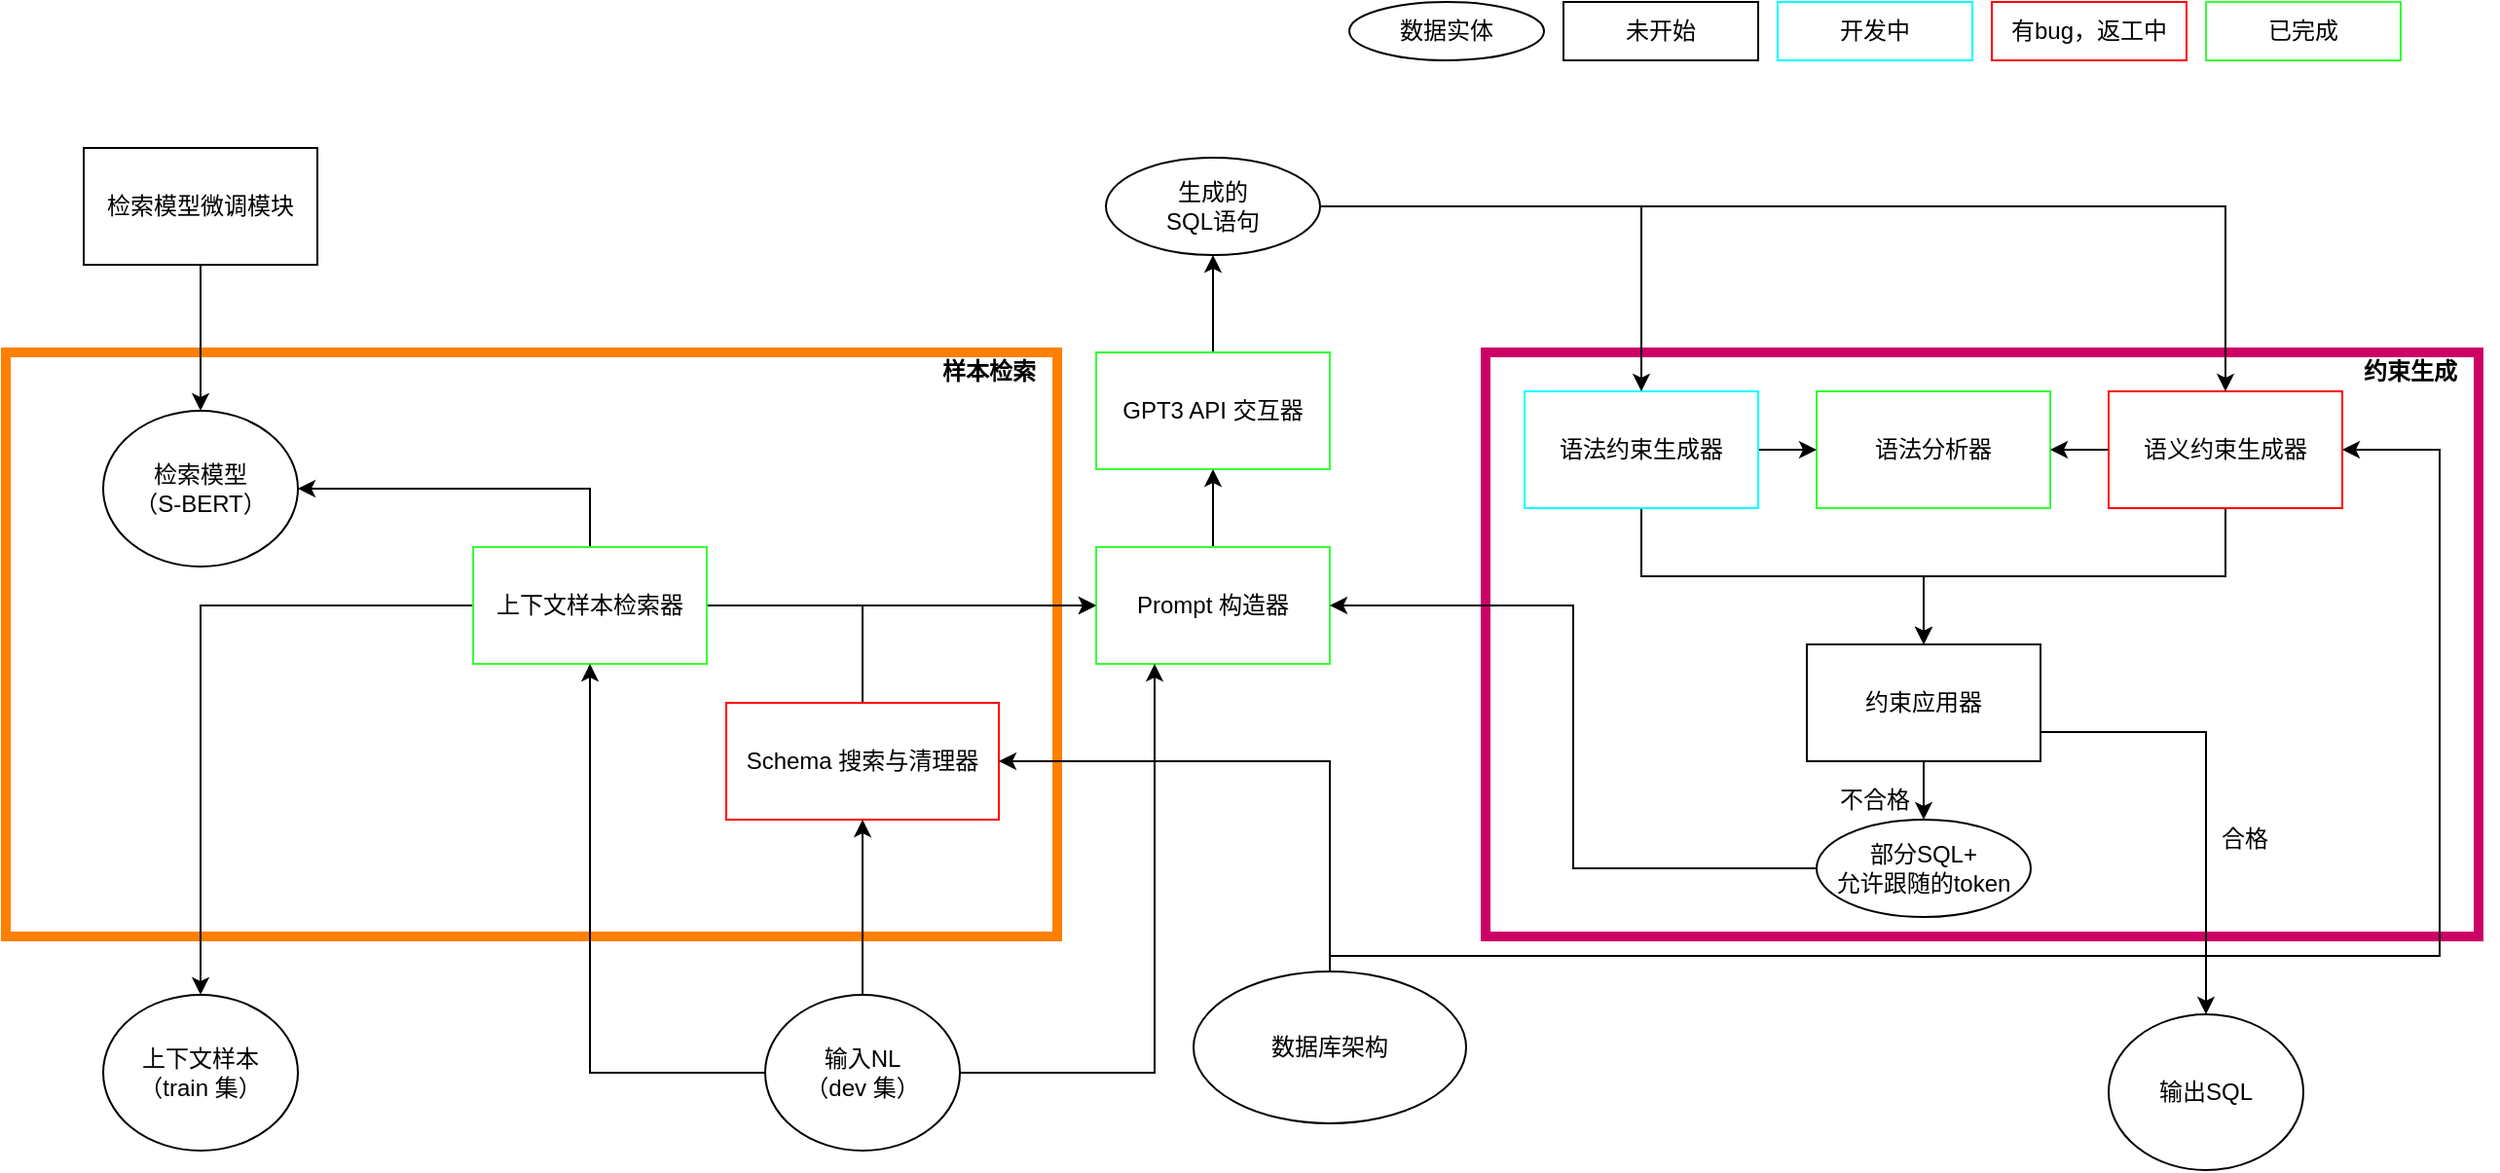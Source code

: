 <mxfile version="13.3.5" type="device"><diagram id="4Gw0TRm_Tm70geLwstTO" name="第 1 页"><mxGraphModel dx="1422" dy="822" grid="1" gridSize="10" guides="1" tooltips="1" connect="1" arrows="1" fold="1" page="1" pageScale="1" pageWidth="1800" pageHeight="10000" math="0" shadow="0"><root><mxCell id="0"/><mxCell id="1" parent="0"/><mxCell id="ernMmO2G-az965fIMR8r-57" value="" style="rounded=0;whiteSpace=wrap;html=1;strokeColor=#CC0066;fillColor=none;strokeWidth=5;" parent="1" vertex="1"><mxGeometry x="860" y="340" width="510" height="300" as="geometry"/></mxCell><mxCell id="ernMmO2G-az965fIMR8r-50" value="" style="rounded=0;whiteSpace=wrap;html=1;strokeColor=#FF8000;fillColor=none;strokeWidth=5;" parent="1" vertex="1"><mxGeometry x="100" y="340" width="540" height="300" as="geometry"/></mxCell><mxCell id="ernMmO2G-az965fIMR8r-16" style="edgeStyle=orthogonalEdgeStyle;rounded=0;orthogonalLoop=1;jettySize=auto;html=1;exitX=0.5;exitY=0;exitDx=0;exitDy=0;entryX=1;entryY=0.5;entryDx=0;entryDy=0;" parent="1" source="ernMmO2G-az965fIMR8r-1" target="ernMmO2G-az965fIMR8r-9" edge="1"><mxGeometry relative="1" as="geometry"/></mxCell><mxCell id="ernMmO2G-az965fIMR8r-17" style="edgeStyle=orthogonalEdgeStyle;rounded=0;orthogonalLoop=1;jettySize=auto;html=1;exitX=0;exitY=0.5;exitDx=0;exitDy=0;entryX=0.5;entryY=0;entryDx=0;entryDy=0;" parent="1" source="ernMmO2G-az965fIMR8r-1" target="ernMmO2G-az965fIMR8r-8" edge="1"><mxGeometry relative="1" as="geometry"/></mxCell><mxCell id="ernMmO2G-az965fIMR8r-21" style="edgeStyle=orthogonalEdgeStyle;rounded=0;orthogonalLoop=1;jettySize=auto;html=1;exitX=1;exitY=0.5;exitDx=0;exitDy=0;entryX=0;entryY=0.5;entryDx=0;entryDy=0;" parent="1" source="ernMmO2G-az965fIMR8r-1" target="ernMmO2G-az965fIMR8r-2" edge="1"><mxGeometry relative="1" as="geometry"/></mxCell><mxCell id="ernMmO2G-az965fIMR8r-1" value="上下文样本检索器" style="rounded=0;whiteSpace=wrap;html=1;strokeColor=#33FF33;" parent="1" vertex="1"><mxGeometry x="340" y="440" width="120" height="60" as="geometry"/></mxCell><mxCell id="ernMmO2G-az965fIMR8r-5" style="edgeStyle=orthogonalEdgeStyle;rounded=0;orthogonalLoop=1;jettySize=auto;html=1;exitX=0.5;exitY=0;exitDx=0;exitDy=0;entryX=0.5;entryY=1;entryDx=0;entryDy=0;" parent="1" source="ernMmO2G-az965fIMR8r-2" target="ernMmO2G-az965fIMR8r-3" edge="1"><mxGeometry relative="1" as="geometry"/></mxCell><mxCell id="ernMmO2G-az965fIMR8r-2" value="Prompt 构造器" style="rounded=0;whiteSpace=wrap;html=1;strokeColor=#33FF33;" parent="1" vertex="1"><mxGeometry x="660" y="440" width="120" height="60" as="geometry"/></mxCell><mxCell id="ernMmO2G-az965fIMR8r-35" style="edgeStyle=orthogonalEdgeStyle;rounded=0;orthogonalLoop=1;jettySize=auto;html=1;exitX=0.5;exitY=0;exitDx=0;exitDy=0;entryX=0.5;entryY=1;entryDx=0;entryDy=0;" parent="1" source="ernMmO2G-az965fIMR8r-3" target="ernMmO2G-az965fIMR8r-34" edge="1"><mxGeometry relative="1" as="geometry"/></mxCell><mxCell id="ernMmO2G-az965fIMR8r-3" value="GPT3 API 交互器" style="rounded=0;whiteSpace=wrap;html=1;strokeColor=#33FF33;" parent="1" vertex="1"><mxGeometry x="660" y="340" width="120" height="60" as="geometry"/></mxCell><mxCell id="ernMmO2G-az965fIMR8r-22" style="edgeStyle=orthogonalEdgeStyle;rounded=0;orthogonalLoop=1;jettySize=auto;html=1;exitX=0.5;exitY=0;exitDx=0;exitDy=0;entryX=0;entryY=0.5;entryDx=0;entryDy=0;" parent="1" source="ernMmO2G-az965fIMR8r-4" target="ernMmO2G-az965fIMR8r-2" edge="1"><mxGeometry relative="1" as="geometry"/></mxCell><mxCell id="ernMmO2G-az965fIMR8r-4" value="Schema 搜索与清理器" style="rounded=0;whiteSpace=wrap;html=1;strokeColor=#FF0000;" parent="1" vertex="1"><mxGeometry x="470" y="520" width="140" height="60" as="geometry"/></mxCell><mxCell id="ernMmO2G-az965fIMR8r-23" style="edgeStyle=orthogonalEdgeStyle;rounded=0;orthogonalLoop=1;jettySize=auto;html=1;exitX=0;exitY=0.5;exitDx=0;exitDy=0;entryX=0.5;entryY=1;entryDx=0;entryDy=0;" parent="1" source="ernMmO2G-az965fIMR8r-6" target="ernMmO2G-az965fIMR8r-1" edge="1"><mxGeometry relative="1" as="geometry"/></mxCell><mxCell id="ernMmO2G-az965fIMR8r-25" style="edgeStyle=orthogonalEdgeStyle;rounded=0;orthogonalLoop=1;jettySize=auto;html=1;exitX=0.5;exitY=0;exitDx=0;exitDy=0;entryX=0.5;entryY=1;entryDx=0;entryDy=0;" parent="1" source="ernMmO2G-az965fIMR8r-6" target="ernMmO2G-az965fIMR8r-4" edge="1"><mxGeometry relative="1" as="geometry"/></mxCell><mxCell id="ernMmO2G-az965fIMR8r-26" style="edgeStyle=orthogonalEdgeStyle;rounded=0;orthogonalLoop=1;jettySize=auto;html=1;exitX=1;exitY=0.5;exitDx=0;exitDy=0;entryX=0.25;entryY=1;entryDx=0;entryDy=0;" parent="1" source="ernMmO2G-az965fIMR8r-6" target="ernMmO2G-az965fIMR8r-2" edge="1"><mxGeometry relative="1" as="geometry"/></mxCell><mxCell id="ernMmO2G-az965fIMR8r-6" value="输入NL&lt;br&gt;（dev 集）" style="ellipse;whiteSpace=wrap;html=1;" parent="1" vertex="1"><mxGeometry x="490" y="670" width="100" height="80" as="geometry"/></mxCell><mxCell id="ernMmO2G-az965fIMR8r-63" style="edgeStyle=orthogonalEdgeStyle;rounded=0;orthogonalLoop=1;jettySize=auto;html=1;exitX=0.5;exitY=0;exitDx=0;exitDy=0;entryX=1;entryY=0.5;entryDx=0;entryDy=0;" parent="1" source="ernMmO2G-az965fIMR8r-7" target="ernMmO2G-az965fIMR8r-32" edge="1"><mxGeometry relative="1" as="geometry"><Array as="points"><mxPoint x="780" y="650"/><mxPoint x="1350" y="650"/><mxPoint x="1350" y="390"/></Array></mxGeometry></mxCell><mxCell id="ernMmO2G-az965fIMR8r-64" style="edgeStyle=orthogonalEdgeStyle;rounded=0;orthogonalLoop=1;jettySize=auto;html=1;exitX=0.5;exitY=0;exitDx=0;exitDy=0;entryX=1;entryY=0.5;entryDx=0;entryDy=0;" parent="1" source="ernMmO2G-az965fIMR8r-7" target="ernMmO2G-az965fIMR8r-4" edge="1"><mxGeometry relative="1" as="geometry"/></mxCell><mxCell id="ernMmO2G-az965fIMR8r-7" value="数据库架构" style="ellipse;whiteSpace=wrap;html=1;" parent="1" vertex="1"><mxGeometry x="710" y="658" width="140" height="78" as="geometry"/></mxCell><mxCell id="ernMmO2G-az965fIMR8r-8" value="上下文样本&lt;br&gt;（train 集）" style="ellipse;whiteSpace=wrap;html=1;" parent="1" vertex="1"><mxGeometry x="150" y="670" width="100" height="80" as="geometry"/></mxCell><mxCell id="ernMmO2G-az965fIMR8r-9" value="检索模型&lt;br&gt;（S-BERT）" style="ellipse;whiteSpace=wrap;html=1;" parent="1" vertex="1"><mxGeometry x="150" y="370" width="100" height="80" as="geometry"/></mxCell><mxCell id="ernMmO2G-az965fIMR8r-28" value="语法分析器" style="rounded=0;whiteSpace=wrap;html=1;strokeColor=#33FF33;" parent="1" vertex="1"><mxGeometry x="1030" y="360" width="120" height="60" as="geometry"/></mxCell><mxCell id="ernMmO2G-az965fIMR8r-38" style="edgeStyle=orthogonalEdgeStyle;rounded=0;orthogonalLoop=1;jettySize=auto;html=1;exitX=1;exitY=0.5;exitDx=0;exitDy=0;entryX=0;entryY=0.5;entryDx=0;entryDy=0;" parent="1" source="ernMmO2G-az965fIMR8r-29" target="ernMmO2G-az965fIMR8r-28" edge="1"><mxGeometry relative="1" as="geometry"/></mxCell><mxCell id="ernMmO2G-az965fIMR8r-41" style="edgeStyle=orthogonalEdgeStyle;rounded=0;orthogonalLoop=1;jettySize=auto;html=1;exitX=0.5;exitY=1;exitDx=0;exitDy=0;entryX=0.5;entryY=0;entryDx=0;entryDy=0;" parent="1" source="ernMmO2G-az965fIMR8r-29" target="ernMmO2G-az965fIMR8r-33" edge="1"><mxGeometry relative="1" as="geometry"/></mxCell><mxCell id="ernMmO2G-az965fIMR8r-29" value="语法约束生成器" style="rounded=0;whiteSpace=wrap;html=1;strokeColor=#00FFFF;" parent="1" vertex="1"><mxGeometry x="880" y="360" width="120" height="60" as="geometry"/></mxCell><mxCell id="ernMmO2G-az965fIMR8r-31" style="edgeStyle=orthogonalEdgeStyle;rounded=0;orthogonalLoop=1;jettySize=auto;html=1;exitX=0.5;exitY=1;exitDx=0;exitDy=0;entryX=0.5;entryY=0;entryDx=0;entryDy=0;" parent="1" source="ernMmO2G-az965fIMR8r-30" target="ernMmO2G-az965fIMR8r-9" edge="1"><mxGeometry relative="1" as="geometry"/></mxCell><mxCell id="ernMmO2G-az965fIMR8r-30" value="检索模型微调模块" style="rounded=0;whiteSpace=wrap;html=1;" parent="1" vertex="1"><mxGeometry x="140" y="235" width="120" height="60" as="geometry"/></mxCell><mxCell id="ernMmO2G-az965fIMR8r-39" style="edgeStyle=orthogonalEdgeStyle;rounded=0;orthogonalLoop=1;jettySize=auto;html=1;exitX=0;exitY=0.5;exitDx=0;exitDy=0;entryX=1;entryY=0.5;entryDx=0;entryDy=0;" parent="1" source="ernMmO2G-az965fIMR8r-32" target="ernMmO2G-az965fIMR8r-28" edge="1"><mxGeometry relative="1" as="geometry"/></mxCell><mxCell id="ernMmO2G-az965fIMR8r-42" style="edgeStyle=orthogonalEdgeStyle;rounded=0;orthogonalLoop=1;jettySize=auto;html=1;exitX=0.5;exitY=1;exitDx=0;exitDy=0;entryX=0.5;entryY=0;entryDx=0;entryDy=0;" parent="1" source="ernMmO2G-az965fIMR8r-32" target="ernMmO2G-az965fIMR8r-33" edge="1"><mxGeometry relative="1" as="geometry"/></mxCell><mxCell id="ernMmO2G-az965fIMR8r-32" value="语义约束生成器" style="rounded=0;whiteSpace=wrap;html=1;strokeColor=#FF0000;" parent="1" vertex="1"><mxGeometry x="1180" y="360" width="120" height="60" as="geometry"/></mxCell><mxCell id="ernMmO2G-az965fIMR8r-45" style="edgeStyle=orthogonalEdgeStyle;rounded=0;orthogonalLoop=1;jettySize=auto;html=1;exitX=0.5;exitY=1;exitDx=0;exitDy=0;entryX=0.5;entryY=0;entryDx=0;entryDy=0;" parent="1" source="ernMmO2G-az965fIMR8r-33" target="ernMmO2G-az965fIMR8r-44" edge="1"><mxGeometry relative="1" as="geometry"/></mxCell><mxCell id="ernMmO2G-az965fIMR8r-55" style="edgeStyle=orthogonalEdgeStyle;rounded=0;orthogonalLoop=1;jettySize=auto;html=1;exitX=1;exitY=0.75;exitDx=0;exitDy=0;entryX=0.5;entryY=0;entryDx=0;entryDy=0;" parent="1" source="ernMmO2G-az965fIMR8r-33" target="ernMmO2G-az965fIMR8r-54" edge="1"><mxGeometry relative="1" as="geometry"/></mxCell><mxCell id="ernMmO2G-az965fIMR8r-33" value="约束应用器" style="rounded=0;whiteSpace=wrap;html=1;" parent="1" vertex="1"><mxGeometry x="1025" y="490" width="120" height="60" as="geometry"/></mxCell><mxCell id="ernMmO2G-az965fIMR8r-36" style="edgeStyle=orthogonalEdgeStyle;rounded=0;orthogonalLoop=1;jettySize=auto;html=1;exitX=1;exitY=0.5;exitDx=0;exitDy=0;entryX=0.5;entryY=0;entryDx=0;entryDy=0;" parent="1" source="ernMmO2G-az965fIMR8r-34" target="ernMmO2G-az965fIMR8r-29" edge="1"><mxGeometry relative="1" as="geometry"/></mxCell><mxCell id="ernMmO2G-az965fIMR8r-37" style="edgeStyle=orthogonalEdgeStyle;rounded=0;orthogonalLoop=1;jettySize=auto;html=1;exitX=1;exitY=0.5;exitDx=0;exitDy=0;entryX=0.5;entryY=0;entryDx=0;entryDy=0;" parent="1" source="ernMmO2G-az965fIMR8r-34" target="ernMmO2G-az965fIMR8r-32" edge="1"><mxGeometry relative="1" as="geometry"/></mxCell><mxCell id="ernMmO2G-az965fIMR8r-34" value="生成的&lt;br&gt;SQL语句" style="ellipse;whiteSpace=wrap;html=1;" parent="1" vertex="1"><mxGeometry x="665" y="240" width="110" height="50" as="geometry"/></mxCell><mxCell id="ernMmO2G-az965fIMR8r-56" style="edgeStyle=orthogonalEdgeStyle;rounded=0;orthogonalLoop=1;jettySize=auto;html=1;exitX=0;exitY=0.5;exitDx=0;exitDy=0;entryX=1;entryY=0.5;entryDx=0;entryDy=0;" parent="1" source="ernMmO2G-az965fIMR8r-44" target="ernMmO2G-az965fIMR8r-2" edge="1"><mxGeometry relative="1" as="geometry"/></mxCell><mxCell id="ernMmO2G-az965fIMR8r-44" value="部分SQL+&lt;br&gt;允许跟随的token" style="ellipse;whiteSpace=wrap;html=1;" parent="1" vertex="1"><mxGeometry x="1030" y="580" width="110" height="50" as="geometry"/></mxCell><mxCell id="ernMmO2G-az965fIMR8r-52" value="不合格" style="text;html=1;strokeColor=none;fillColor=none;align=center;verticalAlign=middle;whiteSpace=wrap;rounded=0;" parent="1" vertex="1"><mxGeometry x="1040" y="560" width="40" height="20" as="geometry"/></mxCell><mxCell id="ernMmO2G-az965fIMR8r-54" value="输出SQL" style="ellipse;whiteSpace=wrap;html=1;" parent="1" vertex="1"><mxGeometry x="1180" y="680" width="100" height="80" as="geometry"/></mxCell><mxCell id="ernMmO2G-az965fIMR8r-58" value="合格" style="text;html=1;strokeColor=none;fillColor=none;align=center;verticalAlign=middle;whiteSpace=wrap;rounded=0;" parent="1" vertex="1"><mxGeometry x="1230" y="580" width="40" height="20" as="geometry"/></mxCell><mxCell id="ernMmO2G-az965fIMR8r-59" value="约束生成" style="text;html=1;strokeColor=none;fillColor=none;align=center;verticalAlign=middle;whiteSpace=wrap;rounded=0;fontStyle=1" parent="1" vertex="1"><mxGeometry x="1290" y="340" width="90" height="20" as="geometry"/></mxCell><mxCell id="ernMmO2G-az965fIMR8r-60" value="样本检索" style="text;html=1;strokeColor=none;fillColor=none;align=center;verticalAlign=middle;whiteSpace=wrap;rounded=0;fontStyle=1" parent="1" vertex="1"><mxGeometry x="560" y="340" width="90" height="20" as="geometry"/></mxCell><mxCell id="Qsznzm3n4B7IxUjmPgUx-1" value="未开始" style="rounded=0;whiteSpace=wrap;html=1;" parent="1" vertex="1"><mxGeometry x="900" y="160" width="100" height="30" as="geometry"/></mxCell><mxCell id="Qsznzm3n4B7IxUjmPgUx-2" value="开发中" style="rounded=0;whiteSpace=wrap;html=1;strokeColor=#00FFFF;" parent="1" vertex="1"><mxGeometry x="1010" y="160" width="100" height="30" as="geometry"/></mxCell><mxCell id="Qsznzm3n4B7IxUjmPgUx-3" value="有bug，返工中" style="rounded=0;whiteSpace=wrap;html=1;strokeColor=#FF0000;" parent="1" vertex="1"><mxGeometry x="1120" y="160" width="100" height="30" as="geometry"/></mxCell><mxCell id="Qsznzm3n4B7IxUjmPgUx-4" value="已完成" style="rounded=0;whiteSpace=wrap;html=1;strokeColor=#33FF33;" parent="1" vertex="1"><mxGeometry x="1230" y="160" width="100" height="30" as="geometry"/></mxCell><mxCell id="Qsznzm3n4B7IxUjmPgUx-6" value="数据实体" style="ellipse;whiteSpace=wrap;html=1;" parent="1" vertex="1"><mxGeometry x="790" y="160" width="100" height="30" as="geometry"/></mxCell></root></mxGraphModel></diagram></mxfile>